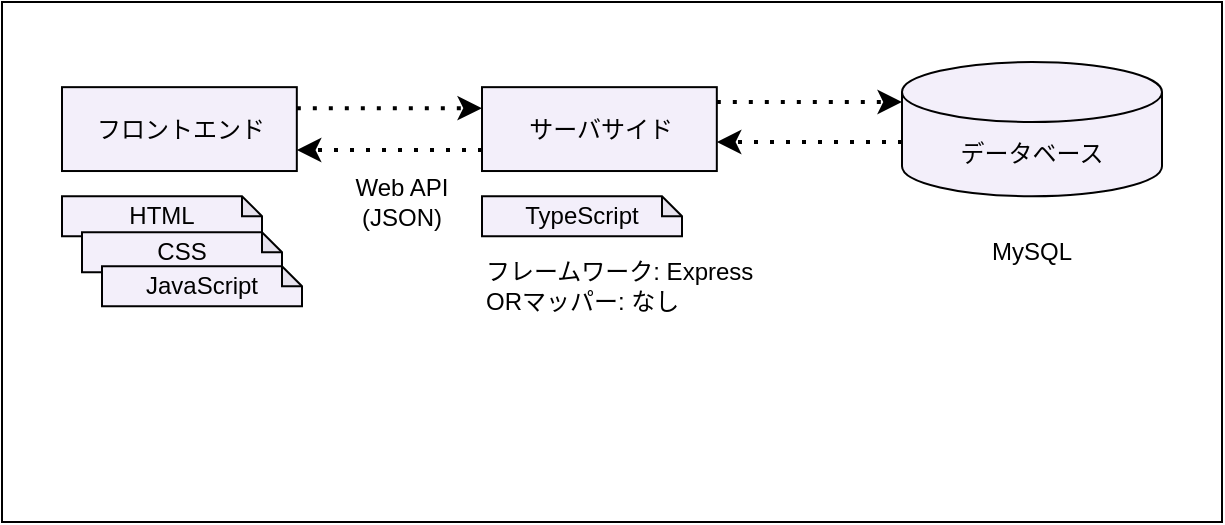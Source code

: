 <mxfile>
    <diagram id="b-blfYIkdgPZX9wCAae5" name="Page-1">
        <mxGraphModel dx="657" dy="350" grid="1" gridSize="10" guides="1" tooltips="1" connect="1" arrows="1" fold="1" page="0" pageScale="1" pageWidth="827" pageHeight="1169" background="#ffffff" math="0" shadow="0">
            <root>
                <mxCell id="0"/>
                <mxCell id="1" parent="0"/>
                <mxCell id="3" value="" style="rounded=0;whiteSpace=wrap;html=1;fillColor=none;strokeColor=#000000;" parent="1" vertex="1">
                    <mxGeometry x="110" y="200" width="610" height="260" as="geometry"/>
                </mxCell>
                <mxCell id="4" value="フロントエンド" style="html=1;fillColor=#F3EFFA;fontColor=#000000;strokeColor=#000000;" parent="3" vertex="1">
                    <mxGeometry x="30" y="42.581" width="117.41" height="41.935" as="geometry"/>
                </mxCell>
                <mxCell id="75" value="&lt;font color=&quot;#000000&quot;&gt;データベース&lt;/font&gt;" style="shape=cylinder3;whiteSpace=wrap;html=1;boundedLbl=1;backgroundOutline=1;size=15;fillColor=#f3effa;strokeColor=#000000;" vertex="1" parent="3">
                    <mxGeometry x="450" y="30.0" width="130" height="67.097" as="geometry"/>
                </mxCell>
                <mxCell id="76" value="サーバサイド" style="html=1;fillColor=#F3EFFA;fontColor=#000000;strokeColor=#000000;" vertex="1" parent="3">
                    <mxGeometry x="240" y="42.581" width="117.41" height="41.935" as="geometry"/>
                </mxCell>
                <mxCell id="77" value="" style="endArrow=classic;dashed=1;html=1;dashPattern=1 3;strokeWidth=2;fontColor=#000000;entryX=0;entryY=0.25;entryDx=0;entryDy=0;exitX=1;exitY=0.25;exitDx=0;exitDy=0;strokeColor=#000000;endFill=1;" edge="1" parent="3" source="4" target="76">
                    <mxGeometry width="50" height="50" relative="1" as="geometry">
                        <mxPoint x="180" y="100" as="sourcePoint"/>
                        <mxPoint x="230" y="50" as="targetPoint"/>
                    </mxGeometry>
                </mxCell>
                <mxCell id="80" value="" style="endArrow=classic;dashed=1;html=1;dashPattern=1 3;strokeWidth=2;fontColor=#000000;entryX=0;entryY=0.25;entryDx=0;entryDy=0;exitX=1;exitY=0.25;exitDx=0;exitDy=0;strokeColor=#000000;endFill=1;" edge="1" parent="3">
                    <mxGeometry width="50" height="50" relative="1" as="geometry">
                        <mxPoint x="357.41" y="50.005" as="sourcePoint"/>
                        <mxPoint x="450" y="50.005" as="targetPoint"/>
                    </mxGeometry>
                </mxCell>
                <mxCell id="79" value="" style="endArrow=classic;dashed=1;html=1;dashPattern=1 3;strokeWidth=2;fontColor=#000000;entryX=1;entryY=0.75;entryDx=0;entryDy=0;exitX=0;exitY=0.75;exitDx=0;exitDy=0;strokeColor=#000000;endFill=1;" edge="1" parent="3" source="76" target="4">
                    <mxGeometry width="50" height="50" relative="1" as="geometry">
                        <mxPoint x="147.41" y="110.005" as="sourcePoint"/>
                        <mxPoint x="240" y="110.005" as="targetPoint"/>
                    </mxGeometry>
                </mxCell>
                <mxCell id="81" value="" style="endArrow=classic;dashed=1;html=1;dashPattern=1 3;strokeWidth=2;fontColor=#000000;entryX=1;entryY=0.75;entryDx=0;entryDy=0;exitX=0;exitY=0.75;exitDx=0;exitDy=0;strokeColor=#000000;endFill=1;" edge="1" parent="3">
                    <mxGeometry width="50" height="50" relative="1" as="geometry">
                        <mxPoint x="450" y="70.003" as="sourcePoint"/>
                        <mxPoint x="357.41" y="70.003" as="targetPoint"/>
                    </mxGeometry>
                </mxCell>
                <mxCell id="82" value="HTML" style="shape=note;whiteSpace=wrap;html=1;backgroundOutline=1;darkOpacity=0.05;strokeColor=#000000;fontColor=#000000;fillColor=#f3effa;size=10;" vertex="1" parent="3">
                    <mxGeometry x="30" y="97.1" width="100" height="20" as="geometry"/>
                </mxCell>
                <mxCell id="83" value="CSS" style="shape=note;whiteSpace=wrap;html=1;backgroundOutline=1;darkOpacity=0.05;strokeColor=#000000;fontColor=#000000;fillColor=#f3effa;size=10;" vertex="1" parent="3">
                    <mxGeometry x="40" y="115.1" width="100" height="20" as="geometry"/>
                </mxCell>
                <mxCell id="84" value="JavaScript" style="shape=note;whiteSpace=wrap;html=1;backgroundOutline=1;darkOpacity=0.05;strokeColor=#000000;fontColor=#000000;fillColor=#f3effa;size=10;" vertex="1" parent="3">
                    <mxGeometry x="50" y="132.1" width="100" height="20" as="geometry"/>
                </mxCell>
                <mxCell id="85" value="TypeScript" style="shape=note;whiteSpace=wrap;html=1;backgroundOutline=1;darkOpacity=0.05;strokeColor=#000000;fontColor=#000000;fillColor=#f3effa;size=10;" vertex="1" parent="3">
                    <mxGeometry x="240" y="97.1" width="100" height="20" as="geometry"/>
                </mxCell>
                <mxCell id="86" value="Web API&lt;br&gt;(JSON)" style="text;html=1;strokeColor=none;fillColor=none;align=center;verticalAlign=middle;whiteSpace=wrap;rounded=0;fontColor=#000000;" vertex="1" parent="3">
                    <mxGeometry x="170" y="84.52" width="60" height="30" as="geometry"/>
                </mxCell>
                <mxCell id="87" value="フレームワーク: Express&lt;br&gt;ORマッパー: なし" style="text;html=1;strokeColor=none;fillColor=none;align=left;verticalAlign=middle;whiteSpace=wrap;rounded=0;fontColor=#000000;" vertex="1" parent="3">
                    <mxGeometry x="240" y="127.1" width="150" height="30" as="geometry"/>
                </mxCell>
                <mxCell id="88" value="MySQL" style="text;html=1;strokeColor=none;fillColor=none;align=center;verticalAlign=middle;whiteSpace=wrap;rounded=0;fontColor=#000000;" vertex="1" parent="3">
                    <mxGeometry x="485" y="110.1" width="60" height="30" as="geometry"/>
                </mxCell>
                <mxCell id="17" value="Untitled Layer" parent="0"/>
                <mxCell id="26" value="Untitled Layer" parent="0"/>
            </root>
        </mxGraphModel>
    </diagram>
</mxfile>
